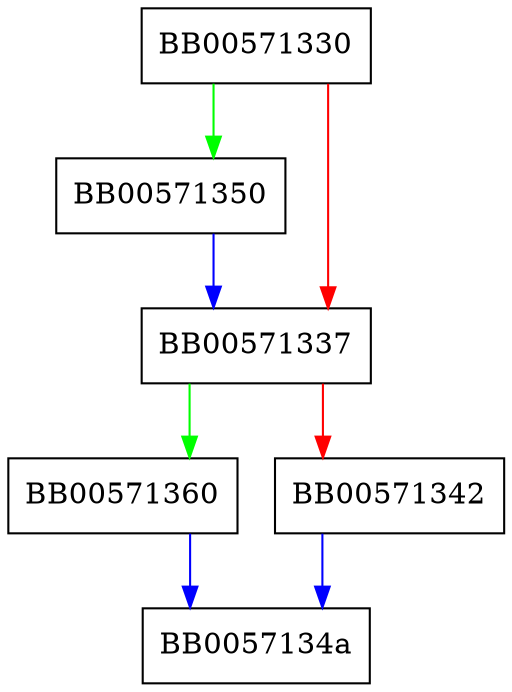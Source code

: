digraph NCONF_new {
  node [shape="box"];
  graph [splines=ortho];
  BB00571330 -> BB00571350 [color="green"];
  BB00571330 -> BB00571337 [color="red"];
  BB00571337 -> BB00571360 [color="green"];
  BB00571337 -> BB00571342 [color="red"];
  BB00571342 -> BB0057134a [color="blue"];
  BB00571350 -> BB00571337 [color="blue"];
  BB00571360 -> BB0057134a [color="blue"];
}